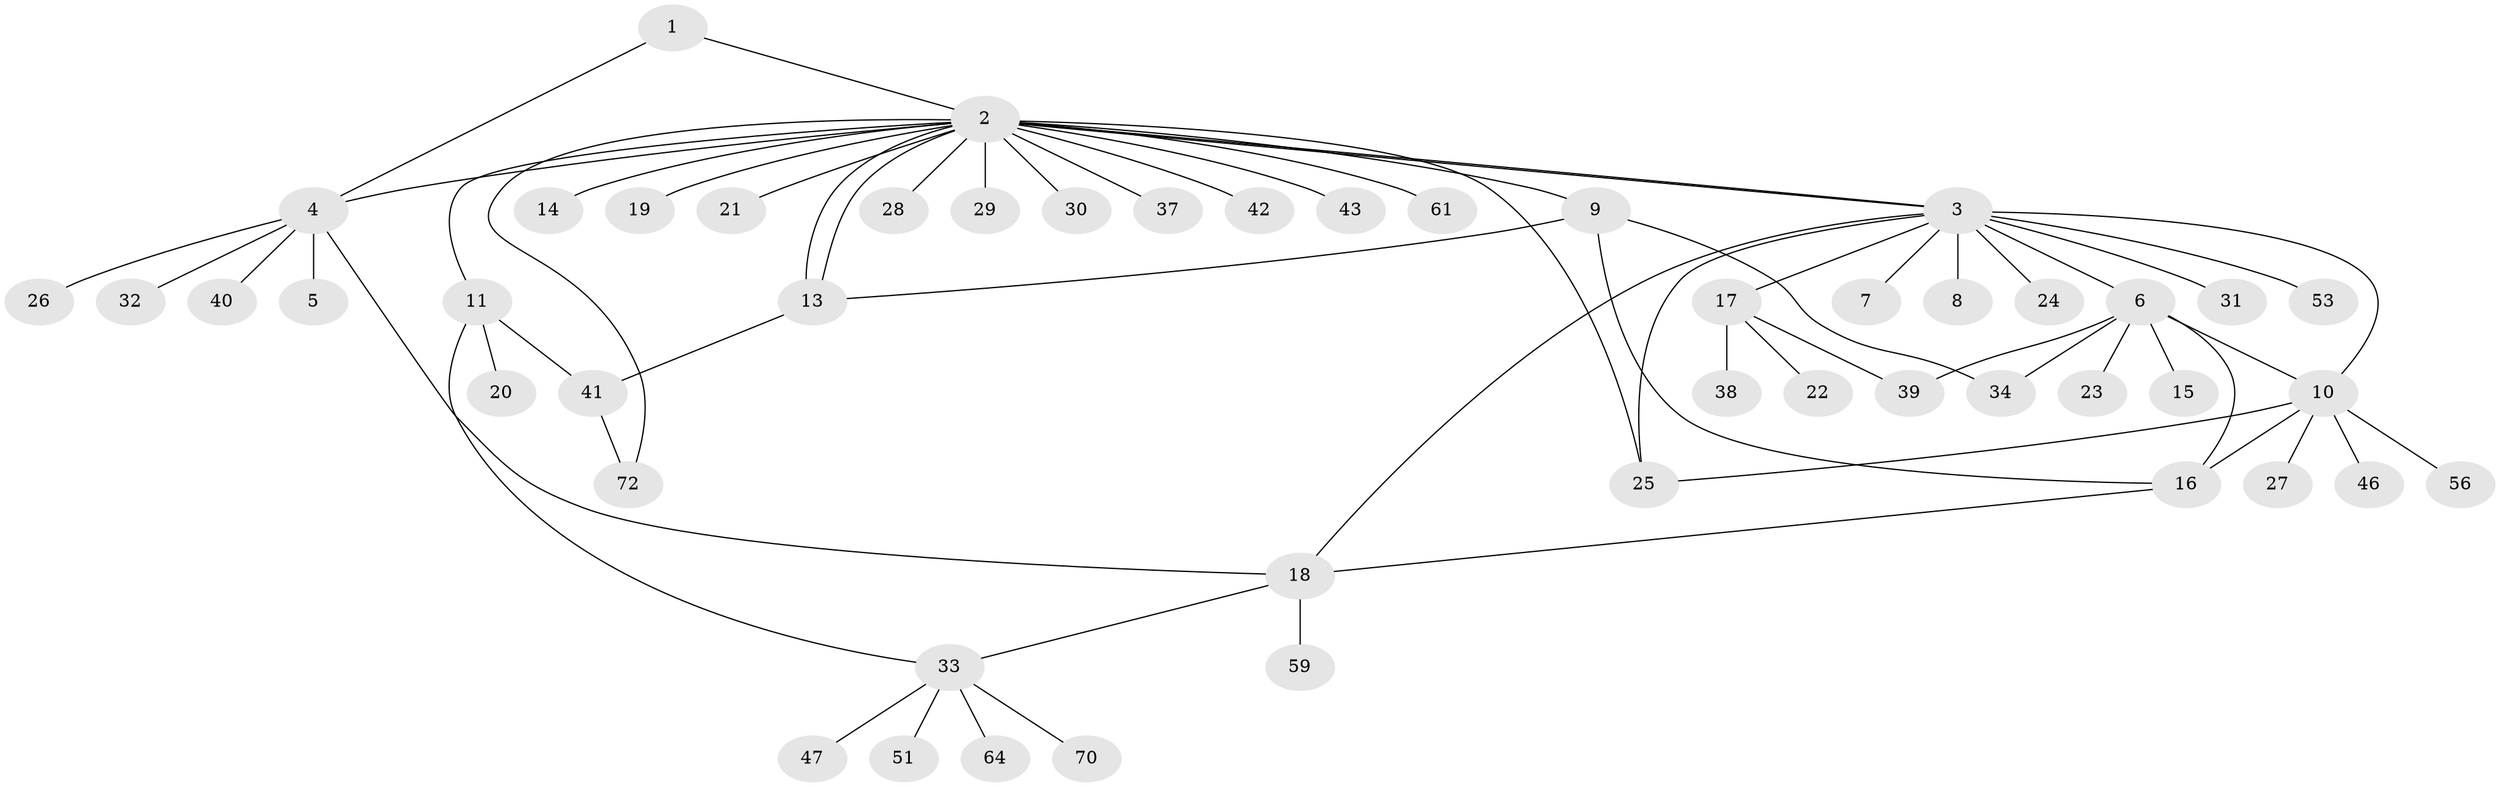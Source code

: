 // original degree distribution, {2: 0.16666666666666666, 21: 0.013888888888888888, 13: 0.013888888888888888, 7: 0.013888888888888888, 1: 0.5694444444444444, 4: 0.05555555555555555, 8: 0.027777777777777776, 5: 0.041666666666666664, 6: 0.027777777777777776, 3: 0.06944444444444445}
// Generated by graph-tools (version 1.1) at 2025/18/03/04/25 18:18:13]
// undirected, 50 vertices, 65 edges
graph export_dot {
graph [start="1"]
  node [color=gray90,style=filled];
  1;
  2;
  3;
  4;
  5;
  6 [super="+50+12"];
  7;
  8;
  9;
  10 [super="+35"];
  11 [super="+62+68"];
  13 [super="+49+44+36"];
  14 [super="+52"];
  15;
  16 [super="+65+63"];
  17;
  18;
  19;
  20;
  21 [super="+58"];
  22;
  23;
  24;
  25 [super="+48+55+45"];
  26;
  27;
  28;
  29;
  30;
  31;
  32;
  33;
  34;
  37;
  38;
  39;
  40;
  41;
  42;
  43;
  46;
  47 [super="+69"];
  51;
  53;
  56;
  59;
  61;
  64;
  70;
  72;
  1 -- 2;
  1 -- 4;
  2 -- 3;
  2 -- 3;
  2 -- 4;
  2 -- 9;
  2 -- 11;
  2 -- 13;
  2 -- 13;
  2 -- 14;
  2 -- 19;
  2 -- 21;
  2 -- 28;
  2 -- 29;
  2 -- 30;
  2 -- 37;
  2 -- 42;
  2 -- 43;
  2 -- 61;
  2 -- 72;
  2 -- 25 [weight=2];
  3 -- 6 [weight=2];
  3 -- 7;
  3 -- 8;
  3 -- 10;
  3 -- 17;
  3 -- 18;
  3 -- 24;
  3 -- 25;
  3 -- 31;
  3 -- 53;
  4 -- 5;
  4 -- 18;
  4 -- 26;
  4 -- 32;
  4 -- 40;
  6 -- 16 [weight=2];
  6 -- 39;
  6 -- 34;
  6 -- 23;
  6 -- 10;
  6 -- 15;
  9 -- 34;
  9 -- 16;
  9 -- 13;
  10 -- 25;
  10 -- 27;
  10 -- 46;
  10 -- 56;
  10 -- 16;
  11 -- 20;
  11 -- 33;
  11 -- 41;
  13 -- 41;
  16 -- 18;
  17 -- 22;
  17 -- 38;
  17 -- 39;
  18 -- 33;
  18 -- 59;
  33 -- 47;
  33 -- 51;
  33 -- 64;
  33 -- 70;
  41 -- 72;
}
